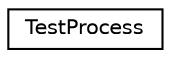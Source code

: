 digraph G
{
  edge [fontname="Helvetica",fontsize="10",labelfontname="Helvetica",labelfontsize="10"];
  node [fontname="Helvetica",fontsize="10",shape=record];
  rankdir="LR";
  Node1 [label="TestProcess",height=0.2,width=0.4,color="black", fillcolor="white", style="filled",URL="$structTestProcess.html"];
}
